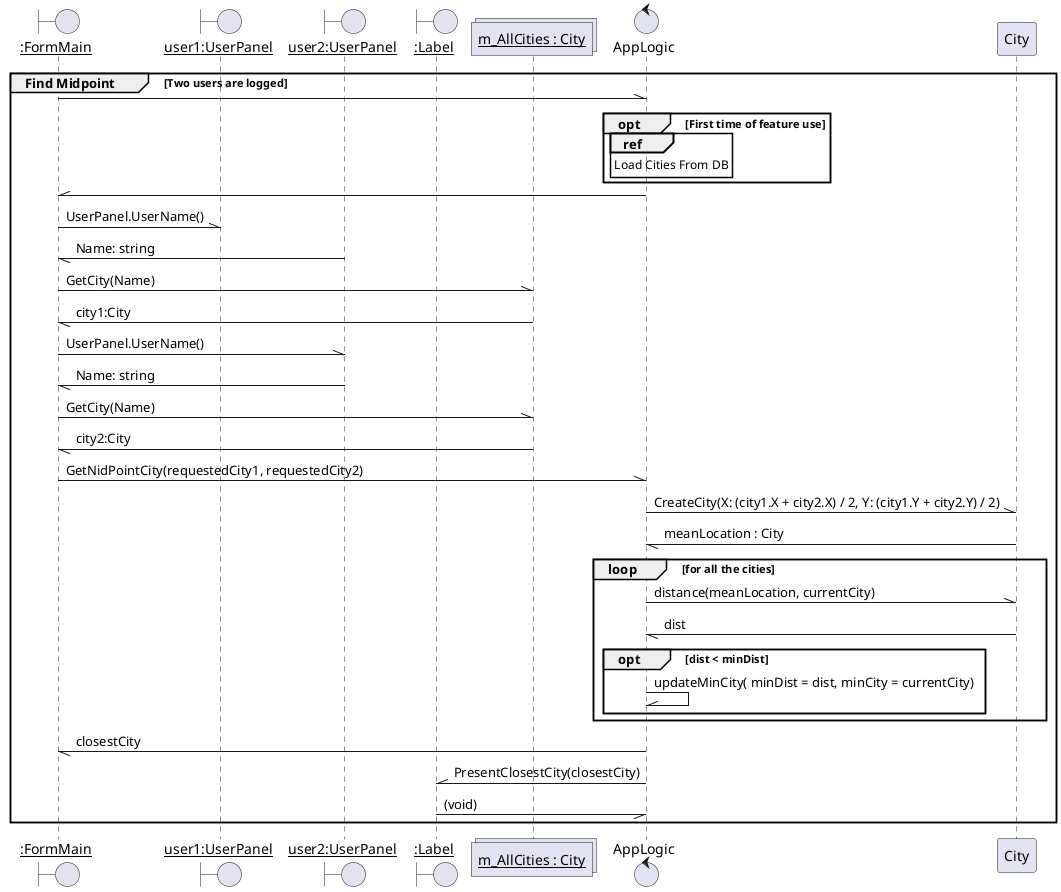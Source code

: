 @startuml
boundary "__:FormMain__" as mainUi
boundary "__user1:UserPanel__" as u1
boundary "__user2:UserPanel__" as u2
boundary "__:Label__" as lbl
collections "__m_AllCities : City__" as cities 
control AppLogic as logic 
participant City as ct

group Find Midpoint [Two users are logged]
    mainUi -\\ logic
        opt First time of feature use
            ref over logic
                Load Cities From DB
            end
        end
    logic -\\ mainUi
        
    mainUi -\\ u1 : UserPanel.UserName()
    u2 -// mainUi: Name: string
   mainUi -\\ cities : GetCity(Name)
   cities  -// mainUi : city1:City
   
    mainUi -\\ u2 : UserPanel.UserName()
    u2 -// mainUi: Name: string
   mainUi -\\ cities : GetCity(Name)
   cities  -// mainUi : city2:City
   
   mainUi -\\ logic : GetNidPointCity(requestedCity1, requestedCity2)
   logic -\\ ct:  CreateCity(X: (city1.X + city2.X) / 2, Y: (city1.Y + city2.Y) / 2)

   ct -// logic: meanLocation : City 
   
    loop for all the cities
        logic -\\ ct : distance(meanLocation, currentCity)
        ct -// logic : dist 
        opt dist < minDist
            logic -\\ logic:updateMinCity( minDist = dist, minCity = currentCity)
        end
    end
    logic -//mainUi : closestCity
    logic -\\ lbl : PresentClosestCity(closestCity)
    lbl -// logic : (void)
    
end

@enduml